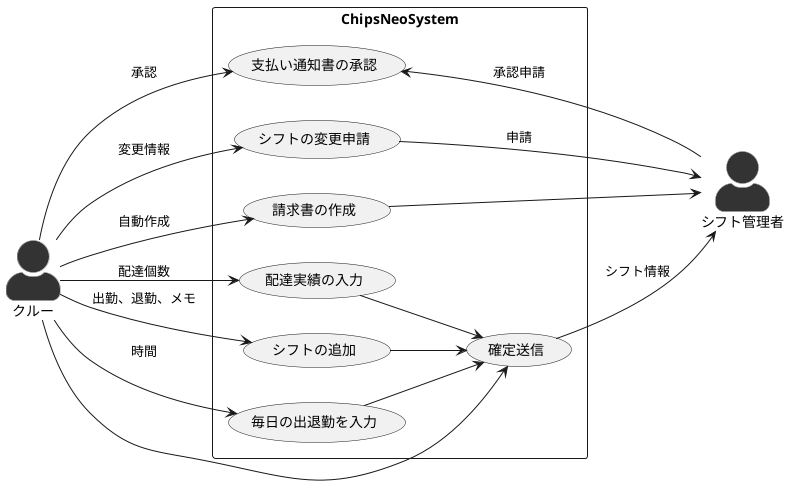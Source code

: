 # ChipsNeo
## User
- システム管理者（ClockWise様）
- 販売代理店？（On And On、Asty様など）
- シフトマネージャー（Asty様？）
- クルー
- 元請け企業（Amazon、佐川急便、、、）
- Backup
## UseCase
- 販売代理店？（On And ONなど）
  シフトマネージャーのアカウントを作成
    一ヶ月無料のトライアル？
  アカウントごとに機能割り当て
    シフトのみだけ使う、請求書機能だけ使う、、、など

- システム管理者
  販売代理店のアカウントを作成
  バックアップ
  ヘルプデスク

## UseCase Diagram

@startuml クルー

left to right direction
skinparam actorStyle awesome
skinparam actor {
    BackgroundColor #333333
    BorderColor #999999
}
actor シフト管理者 as manager
actor クルー as crew

rectangle ChipsNeoSystem {
    usecase "シフトの追加" as input_shift
    usecase "確定送信" as submit
    usecase "シフトの変更申請" as change
    usecase "毎日の出退勤を入力" as time
    usecase "請求書の作成" as invoice
    usecase "支払い通知書の承認" as payment
    usecase "配達実績の入力" as delivery
}

crew --> input_shift :出勤、退勤、メモ

crew --> submit
submit --> manager :シフト情報

crew --> change :変更情報
change --> manager :申請

crew --> time :時間

time --> submit
input_shift --> submit

manager -up-> payment :承認申請
crew --> payment :承認

crew --> invoice :自動作成
invoice --> manager

crew --> delivery :配達個数
delivery --> submit

@enduml
